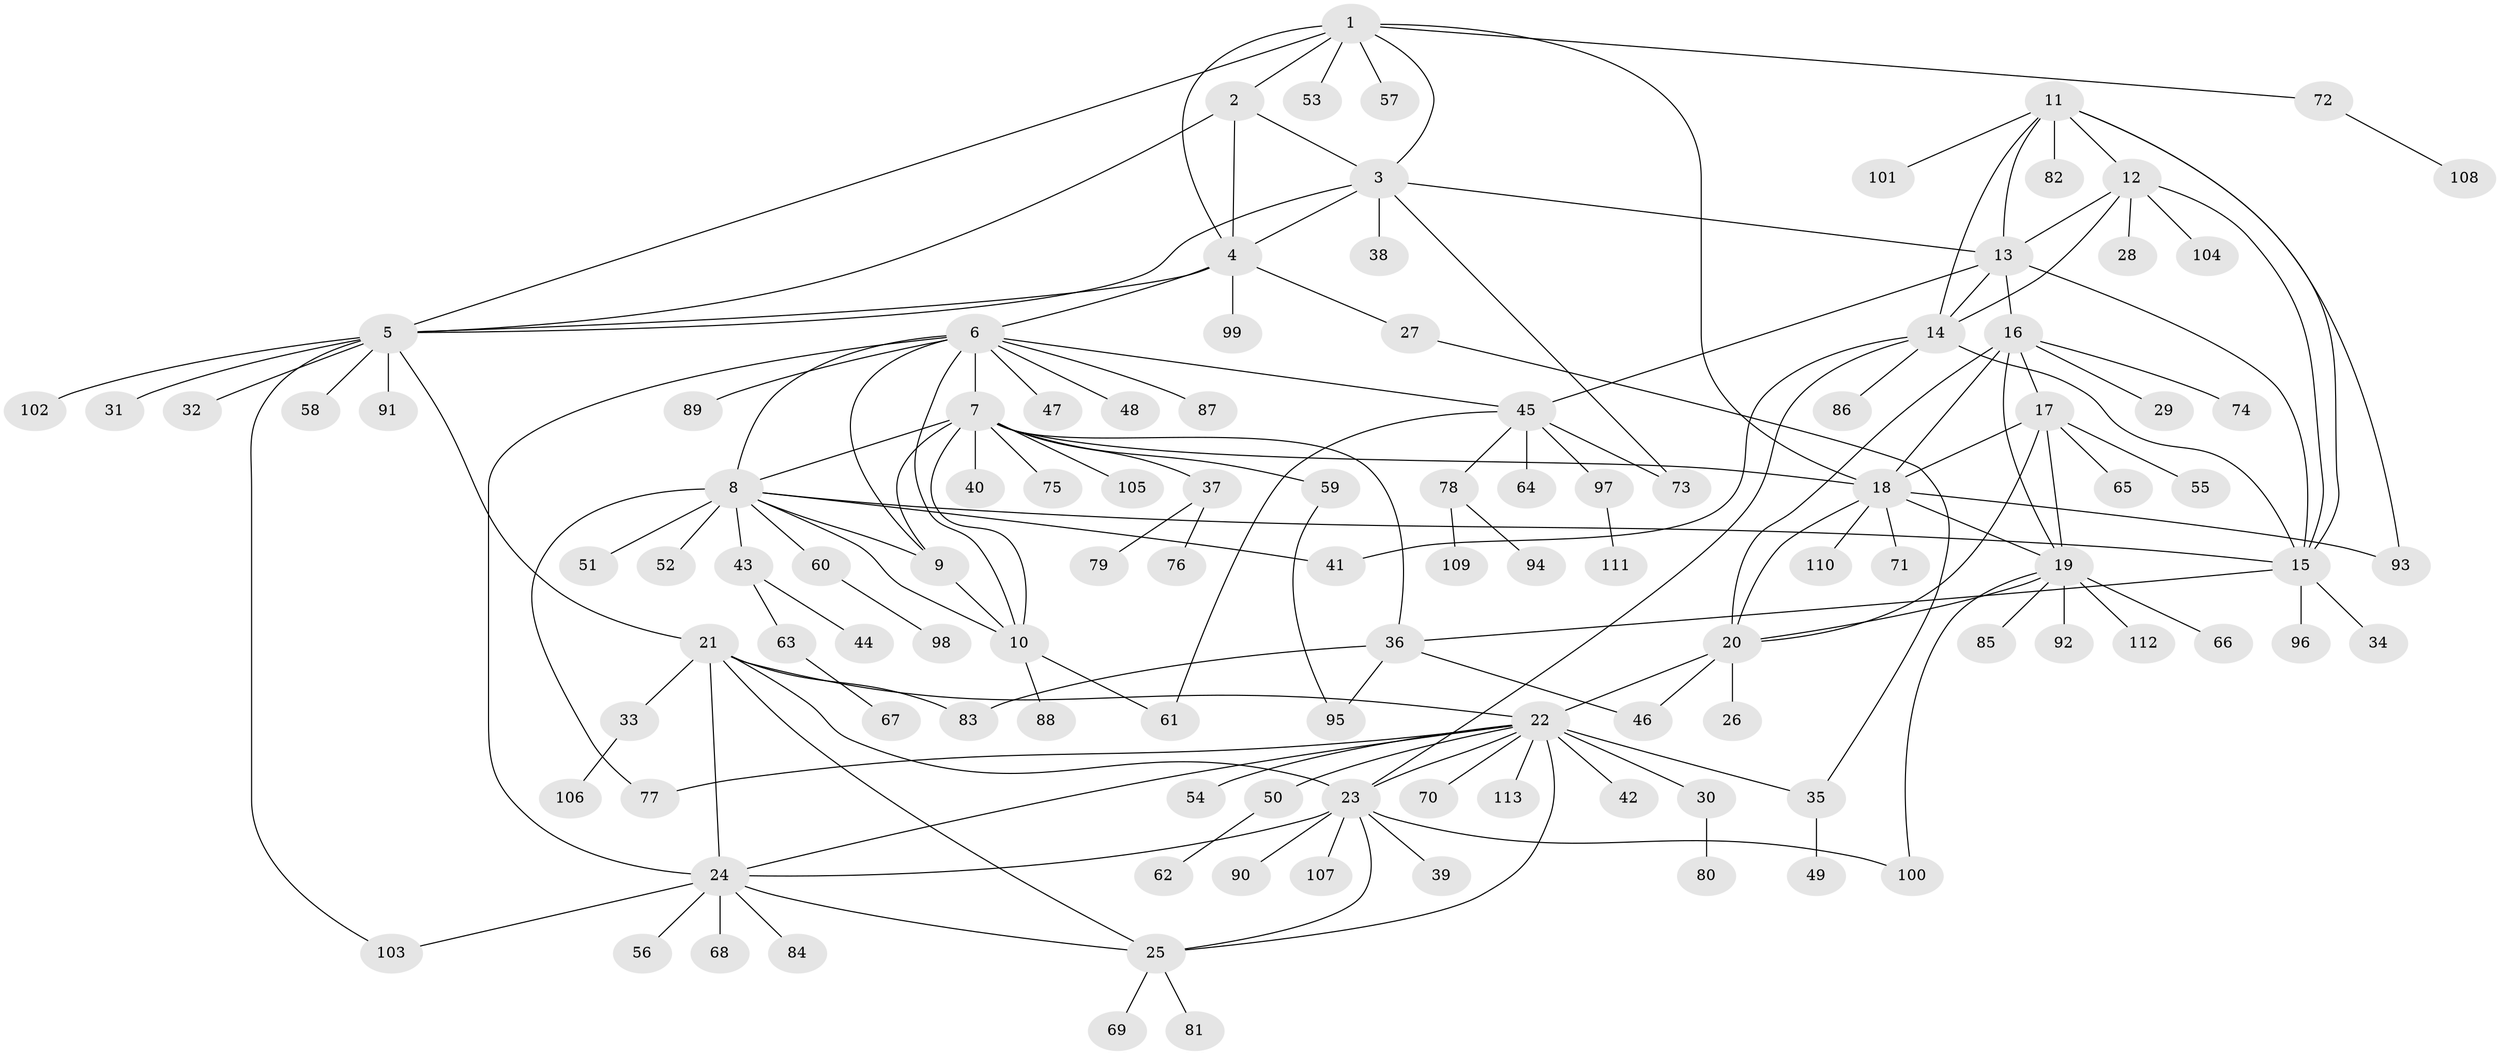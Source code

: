 // coarse degree distribution, {7: 0.0375, 5: 0.1, 9: 0.05, 10: 0.025, 1: 0.5625, 8: 0.025, 2: 0.1625, 12: 0.0125, 6: 0.025}
// Generated by graph-tools (version 1.1) at 2025/37/03/04/25 23:37:33]
// undirected, 113 vertices, 161 edges
graph export_dot {
  node [color=gray90,style=filled];
  1;
  2;
  3;
  4;
  5;
  6;
  7;
  8;
  9;
  10;
  11;
  12;
  13;
  14;
  15;
  16;
  17;
  18;
  19;
  20;
  21;
  22;
  23;
  24;
  25;
  26;
  27;
  28;
  29;
  30;
  31;
  32;
  33;
  34;
  35;
  36;
  37;
  38;
  39;
  40;
  41;
  42;
  43;
  44;
  45;
  46;
  47;
  48;
  49;
  50;
  51;
  52;
  53;
  54;
  55;
  56;
  57;
  58;
  59;
  60;
  61;
  62;
  63;
  64;
  65;
  66;
  67;
  68;
  69;
  70;
  71;
  72;
  73;
  74;
  75;
  76;
  77;
  78;
  79;
  80;
  81;
  82;
  83;
  84;
  85;
  86;
  87;
  88;
  89;
  90;
  91;
  92;
  93;
  94;
  95;
  96;
  97;
  98;
  99;
  100;
  101;
  102;
  103;
  104;
  105;
  106;
  107;
  108;
  109;
  110;
  111;
  112;
  113;
  1 -- 2;
  1 -- 3;
  1 -- 4;
  1 -- 5;
  1 -- 18;
  1 -- 53;
  1 -- 57;
  1 -- 72;
  2 -- 3;
  2 -- 4;
  2 -- 5;
  3 -- 4;
  3 -- 5;
  3 -- 13;
  3 -- 38;
  3 -- 73;
  4 -- 5;
  4 -- 6;
  4 -- 27;
  4 -- 99;
  5 -- 21;
  5 -- 31;
  5 -- 32;
  5 -- 58;
  5 -- 91;
  5 -- 102;
  5 -- 103;
  6 -- 7;
  6 -- 8;
  6 -- 9;
  6 -- 10;
  6 -- 24;
  6 -- 45;
  6 -- 47;
  6 -- 48;
  6 -- 87;
  6 -- 89;
  7 -- 8;
  7 -- 9;
  7 -- 10;
  7 -- 18;
  7 -- 36;
  7 -- 37;
  7 -- 40;
  7 -- 59;
  7 -- 75;
  7 -- 105;
  8 -- 9;
  8 -- 10;
  8 -- 15;
  8 -- 41;
  8 -- 43;
  8 -- 51;
  8 -- 52;
  8 -- 60;
  8 -- 77;
  9 -- 10;
  10 -- 61;
  10 -- 88;
  11 -- 12;
  11 -- 13;
  11 -- 14;
  11 -- 15;
  11 -- 82;
  11 -- 93;
  11 -- 101;
  12 -- 13;
  12 -- 14;
  12 -- 15;
  12 -- 28;
  12 -- 104;
  13 -- 14;
  13 -- 15;
  13 -- 16;
  13 -- 45;
  14 -- 15;
  14 -- 23;
  14 -- 41;
  14 -- 86;
  15 -- 34;
  15 -- 36;
  15 -- 96;
  16 -- 17;
  16 -- 18;
  16 -- 19;
  16 -- 20;
  16 -- 29;
  16 -- 74;
  17 -- 18;
  17 -- 19;
  17 -- 20;
  17 -- 55;
  17 -- 65;
  18 -- 19;
  18 -- 20;
  18 -- 71;
  18 -- 93;
  18 -- 110;
  19 -- 20;
  19 -- 66;
  19 -- 85;
  19 -- 92;
  19 -- 100;
  19 -- 112;
  20 -- 22;
  20 -- 26;
  20 -- 46;
  21 -- 22;
  21 -- 23;
  21 -- 24;
  21 -- 25;
  21 -- 33;
  21 -- 83;
  22 -- 23;
  22 -- 24;
  22 -- 25;
  22 -- 30;
  22 -- 35;
  22 -- 42;
  22 -- 50;
  22 -- 54;
  22 -- 70;
  22 -- 77;
  22 -- 113;
  23 -- 24;
  23 -- 25;
  23 -- 39;
  23 -- 90;
  23 -- 100;
  23 -- 107;
  24 -- 25;
  24 -- 56;
  24 -- 68;
  24 -- 84;
  24 -- 103;
  25 -- 69;
  25 -- 81;
  27 -- 35;
  30 -- 80;
  33 -- 106;
  35 -- 49;
  36 -- 46;
  36 -- 83;
  36 -- 95;
  37 -- 76;
  37 -- 79;
  43 -- 44;
  43 -- 63;
  45 -- 61;
  45 -- 64;
  45 -- 73;
  45 -- 78;
  45 -- 97;
  50 -- 62;
  59 -- 95;
  60 -- 98;
  63 -- 67;
  72 -- 108;
  78 -- 94;
  78 -- 109;
  97 -- 111;
}
